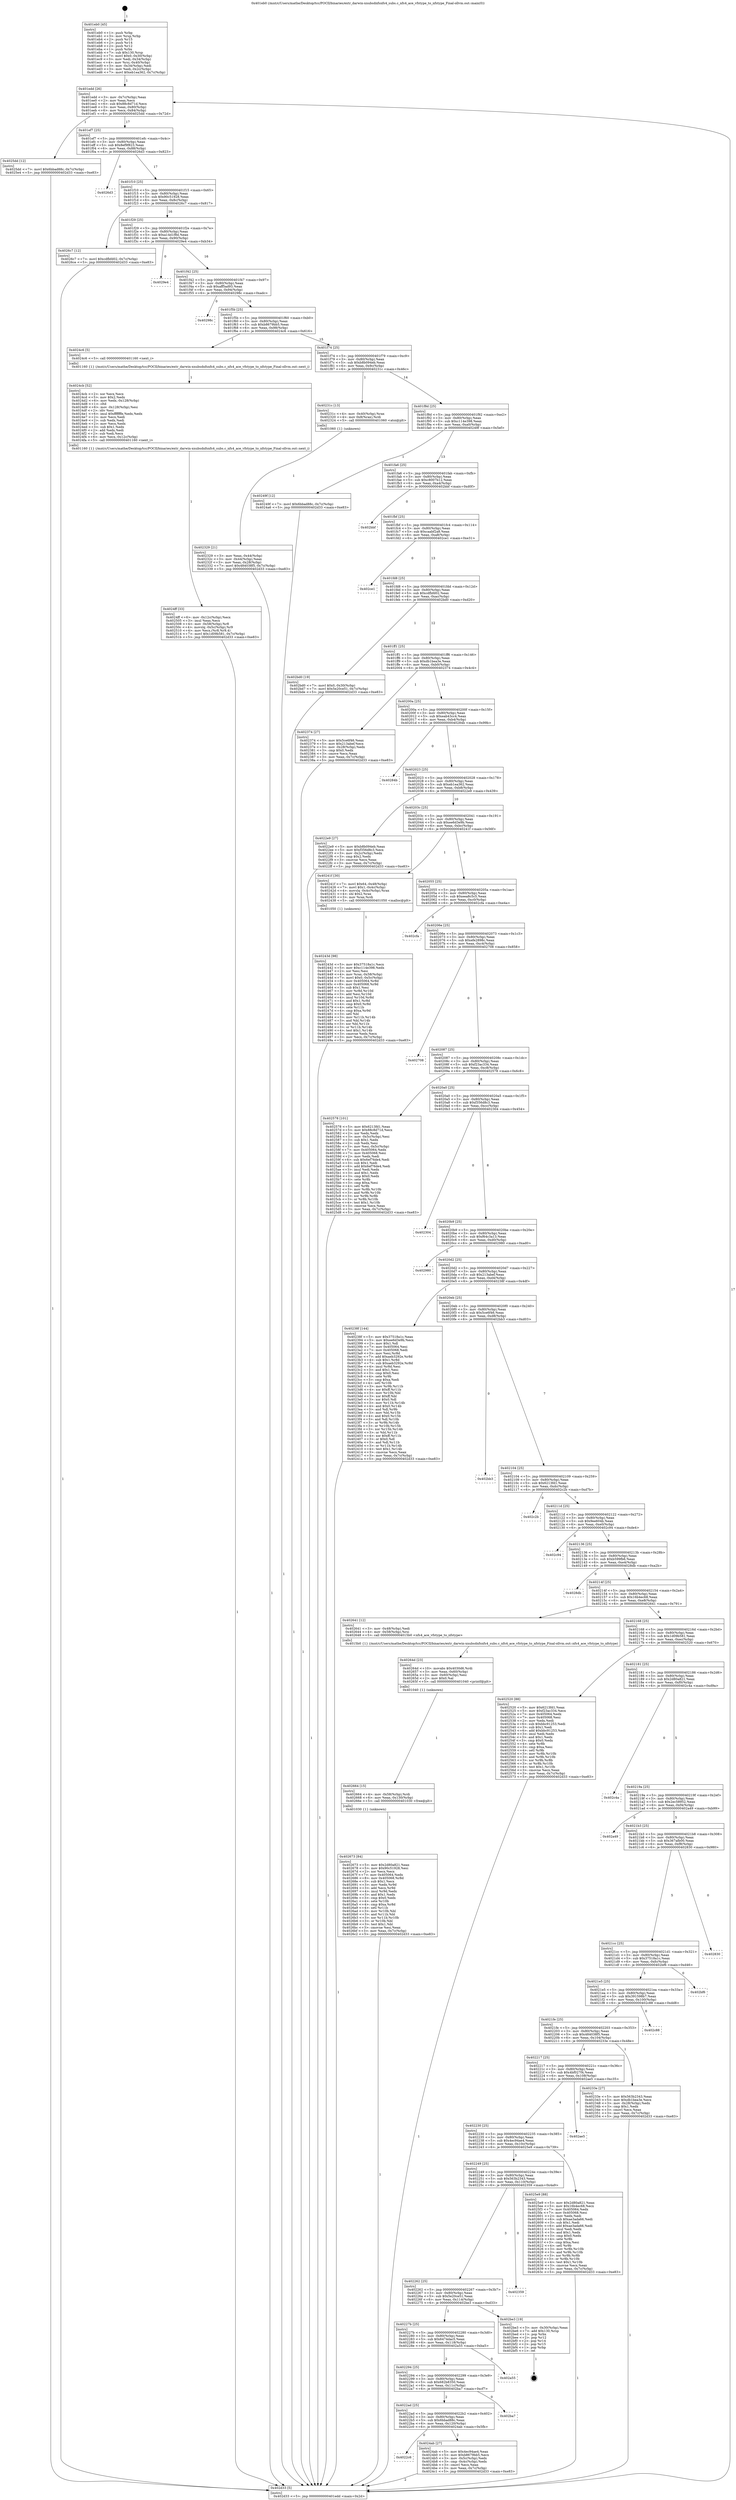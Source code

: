 digraph "0x401eb0" {
  label = "0x401eb0 (/mnt/c/Users/mathe/Desktop/tcc/POCII/binaries/extr_darwin-xnubsdnfsnfs4_subs.c_nfs4_ace_vfstype_to_nfstype_Final-ollvm.out::main(0))"
  labelloc = "t"
  node[shape=record]

  Entry [label="",width=0.3,height=0.3,shape=circle,fillcolor=black,style=filled]
  "0x401edd" [label="{
     0x401edd [26]\l
     | [instrs]\l
     &nbsp;&nbsp;0x401edd \<+3\>: mov -0x7c(%rbp),%eax\l
     &nbsp;&nbsp;0x401ee0 \<+2\>: mov %eax,%ecx\l
     &nbsp;&nbsp;0x401ee2 \<+6\>: sub $0x88c8d71d,%ecx\l
     &nbsp;&nbsp;0x401ee8 \<+3\>: mov %eax,-0x80(%rbp)\l
     &nbsp;&nbsp;0x401eeb \<+6\>: mov %ecx,-0x84(%rbp)\l
     &nbsp;&nbsp;0x401ef1 \<+6\>: je 00000000004025dd \<main+0x72d\>\l
  }"]
  "0x4025dd" [label="{
     0x4025dd [12]\l
     | [instrs]\l
     &nbsp;&nbsp;0x4025dd \<+7\>: movl $0x6bbad88c,-0x7c(%rbp)\l
     &nbsp;&nbsp;0x4025e4 \<+5\>: jmp 0000000000402d33 \<main+0xe83\>\l
  }"]
  "0x401ef7" [label="{
     0x401ef7 [25]\l
     | [instrs]\l
     &nbsp;&nbsp;0x401ef7 \<+5\>: jmp 0000000000401efc \<main+0x4c\>\l
     &nbsp;&nbsp;0x401efc \<+3\>: mov -0x80(%rbp),%eax\l
     &nbsp;&nbsp;0x401eff \<+5\>: sub $0x8ef9f823,%eax\l
     &nbsp;&nbsp;0x401f04 \<+6\>: mov %eax,-0x88(%rbp)\l
     &nbsp;&nbsp;0x401f0a \<+6\>: je 00000000004026d3 \<main+0x823\>\l
  }"]
  Exit [label="",width=0.3,height=0.3,shape=circle,fillcolor=black,style=filled,peripheries=2]
  "0x4026d3" [label="{
     0x4026d3\l
  }", style=dashed]
  "0x401f10" [label="{
     0x401f10 [25]\l
     | [instrs]\l
     &nbsp;&nbsp;0x401f10 \<+5\>: jmp 0000000000401f15 \<main+0x65\>\l
     &nbsp;&nbsp;0x401f15 \<+3\>: mov -0x80(%rbp),%eax\l
     &nbsp;&nbsp;0x401f18 \<+5\>: sub $0x90c51928,%eax\l
     &nbsp;&nbsp;0x401f1d \<+6\>: mov %eax,-0x8c(%rbp)\l
     &nbsp;&nbsp;0x401f23 \<+6\>: je 00000000004026c7 \<main+0x817\>\l
  }"]
  "0x402673" [label="{
     0x402673 [84]\l
     | [instrs]\l
     &nbsp;&nbsp;0x402673 \<+5\>: mov $0x2d80a821,%eax\l
     &nbsp;&nbsp;0x402678 \<+5\>: mov $0x90c51928,%esi\l
     &nbsp;&nbsp;0x40267d \<+2\>: xor %ecx,%ecx\l
     &nbsp;&nbsp;0x40267f \<+7\>: mov 0x405064,%edx\l
     &nbsp;&nbsp;0x402686 \<+8\>: mov 0x405068,%r8d\l
     &nbsp;&nbsp;0x40268e \<+3\>: sub $0x1,%ecx\l
     &nbsp;&nbsp;0x402691 \<+3\>: mov %edx,%r9d\l
     &nbsp;&nbsp;0x402694 \<+3\>: add %ecx,%r9d\l
     &nbsp;&nbsp;0x402697 \<+4\>: imul %r9d,%edx\l
     &nbsp;&nbsp;0x40269b \<+3\>: and $0x1,%edx\l
     &nbsp;&nbsp;0x40269e \<+3\>: cmp $0x0,%edx\l
     &nbsp;&nbsp;0x4026a1 \<+4\>: sete %r10b\l
     &nbsp;&nbsp;0x4026a5 \<+4\>: cmp $0xa,%r8d\l
     &nbsp;&nbsp;0x4026a9 \<+4\>: setl %r11b\l
     &nbsp;&nbsp;0x4026ad \<+3\>: mov %r10b,%bl\l
     &nbsp;&nbsp;0x4026b0 \<+3\>: and %r11b,%bl\l
     &nbsp;&nbsp;0x4026b3 \<+3\>: xor %r11b,%r10b\l
     &nbsp;&nbsp;0x4026b6 \<+3\>: or %r10b,%bl\l
     &nbsp;&nbsp;0x4026b9 \<+3\>: test $0x1,%bl\l
     &nbsp;&nbsp;0x4026bc \<+3\>: cmovne %esi,%eax\l
     &nbsp;&nbsp;0x4026bf \<+3\>: mov %eax,-0x7c(%rbp)\l
     &nbsp;&nbsp;0x4026c2 \<+5\>: jmp 0000000000402d33 \<main+0xe83\>\l
  }"]
  "0x4026c7" [label="{
     0x4026c7 [12]\l
     | [instrs]\l
     &nbsp;&nbsp;0x4026c7 \<+7\>: movl $0xcdfbfd02,-0x7c(%rbp)\l
     &nbsp;&nbsp;0x4026ce \<+5\>: jmp 0000000000402d33 \<main+0xe83\>\l
  }"]
  "0x401f29" [label="{
     0x401f29 [25]\l
     | [instrs]\l
     &nbsp;&nbsp;0x401f29 \<+5\>: jmp 0000000000401f2e \<main+0x7e\>\l
     &nbsp;&nbsp;0x401f2e \<+3\>: mov -0x80(%rbp),%eax\l
     &nbsp;&nbsp;0x401f31 \<+5\>: sub $0xa14d1f8d,%eax\l
     &nbsp;&nbsp;0x401f36 \<+6\>: mov %eax,-0x90(%rbp)\l
     &nbsp;&nbsp;0x401f3c \<+6\>: je 00000000004029e4 \<main+0xb34\>\l
  }"]
  "0x402664" [label="{
     0x402664 [15]\l
     | [instrs]\l
     &nbsp;&nbsp;0x402664 \<+4\>: mov -0x58(%rbp),%rdi\l
     &nbsp;&nbsp;0x402668 \<+6\>: mov %eax,-0x130(%rbp)\l
     &nbsp;&nbsp;0x40266e \<+5\>: call 0000000000401030 \<free@plt\>\l
     | [calls]\l
     &nbsp;&nbsp;0x401030 \{1\} (unknown)\l
  }"]
  "0x4029e4" [label="{
     0x4029e4\l
  }", style=dashed]
  "0x401f42" [label="{
     0x401f42 [25]\l
     | [instrs]\l
     &nbsp;&nbsp;0x401f42 \<+5\>: jmp 0000000000401f47 \<main+0x97\>\l
     &nbsp;&nbsp;0x401f47 \<+3\>: mov -0x80(%rbp),%eax\l
     &nbsp;&nbsp;0x401f4a \<+5\>: sub $0xaff5ad93,%eax\l
     &nbsp;&nbsp;0x401f4f \<+6\>: mov %eax,-0x94(%rbp)\l
     &nbsp;&nbsp;0x401f55 \<+6\>: je 000000000040298c \<main+0xadc\>\l
  }"]
  "0x40264d" [label="{
     0x40264d [23]\l
     | [instrs]\l
     &nbsp;&nbsp;0x40264d \<+10\>: movabs $0x4030d6,%rdi\l
     &nbsp;&nbsp;0x402657 \<+3\>: mov %eax,-0x60(%rbp)\l
     &nbsp;&nbsp;0x40265a \<+3\>: mov -0x60(%rbp),%esi\l
     &nbsp;&nbsp;0x40265d \<+2\>: mov $0x0,%al\l
     &nbsp;&nbsp;0x40265f \<+5\>: call 0000000000401040 \<printf@plt\>\l
     | [calls]\l
     &nbsp;&nbsp;0x401040 \{1\} (unknown)\l
  }"]
  "0x40298c" [label="{
     0x40298c\l
  }", style=dashed]
  "0x401f5b" [label="{
     0x401f5b [25]\l
     | [instrs]\l
     &nbsp;&nbsp;0x401f5b \<+5\>: jmp 0000000000401f60 \<main+0xb0\>\l
     &nbsp;&nbsp;0x401f60 \<+3\>: mov -0x80(%rbp),%eax\l
     &nbsp;&nbsp;0x401f63 \<+5\>: sub $0xb8679bb5,%eax\l
     &nbsp;&nbsp;0x401f68 \<+6\>: mov %eax,-0x98(%rbp)\l
     &nbsp;&nbsp;0x401f6e \<+6\>: je 00000000004024c6 \<main+0x616\>\l
  }"]
  "0x4024ff" [label="{
     0x4024ff [33]\l
     | [instrs]\l
     &nbsp;&nbsp;0x4024ff \<+6\>: mov -0x12c(%rbp),%ecx\l
     &nbsp;&nbsp;0x402505 \<+3\>: imul %eax,%ecx\l
     &nbsp;&nbsp;0x402508 \<+4\>: mov -0x58(%rbp),%r8\l
     &nbsp;&nbsp;0x40250c \<+4\>: movslq -0x5c(%rbp),%r9\l
     &nbsp;&nbsp;0x402510 \<+4\>: mov %ecx,(%r8,%r9,4)\l
     &nbsp;&nbsp;0x402514 \<+7\>: movl $0x1d09b581,-0x7c(%rbp)\l
     &nbsp;&nbsp;0x40251b \<+5\>: jmp 0000000000402d33 \<main+0xe83\>\l
  }"]
  "0x4024c6" [label="{
     0x4024c6 [5]\l
     | [instrs]\l
     &nbsp;&nbsp;0x4024c6 \<+5\>: call 0000000000401160 \<next_i\>\l
     | [calls]\l
     &nbsp;&nbsp;0x401160 \{1\} (/mnt/c/Users/mathe/Desktop/tcc/POCII/binaries/extr_darwin-xnubsdnfsnfs4_subs.c_nfs4_ace_vfstype_to_nfstype_Final-ollvm.out::next_i)\l
  }"]
  "0x401f74" [label="{
     0x401f74 [25]\l
     | [instrs]\l
     &nbsp;&nbsp;0x401f74 \<+5\>: jmp 0000000000401f79 \<main+0xc9\>\l
     &nbsp;&nbsp;0x401f79 \<+3\>: mov -0x80(%rbp),%eax\l
     &nbsp;&nbsp;0x401f7c \<+5\>: sub $0xb8b094eb,%eax\l
     &nbsp;&nbsp;0x401f81 \<+6\>: mov %eax,-0x9c(%rbp)\l
     &nbsp;&nbsp;0x401f87 \<+6\>: je 000000000040231c \<main+0x46c\>\l
  }"]
  "0x4024cb" [label="{
     0x4024cb [52]\l
     | [instrs]\l
     &nbsp;&nbsp;0x4024cb \<+2\>: xor %ecx,%ecx\l
     &nbsp;&nbsp;0x4024cd \<+5\>: mov $0x2,%edx\l
     &nbsp;&nbsp;0x4024d2 \<+6\>: mov %edx,-0x128(%rbp)\l
     &nbsp;&nbsp;0x4024d8 \<+1\>: cltd\l
     &nbsp;&nbsp;0x4024d9 \<+6\>: mov -0x128(%rbp),%esi\l
     &nbsp;&nbsp;0x4024df \<+2\>: idiv %esi\l
     &nbsp;&nbsp;0x4024e1 \<+6\>: imul $0xfffffffe,%edx,%edx\l
     &nbsp;&nbsp;0x4024e7 \<+2\>: mov %ecx,%edi\l
     &nbsp;&nbsp;0x4024e9 \<+2\>: sub %edx,%edi\l
     &nbsp;&nbsp;0x4024eb \<+2\>: mov %ecx,%edx\l
     &nbsp;&nbsp;0x4024ed \<+3\>: sub $0x1,%edx\l
     &nbsp;&nbsp;0x4024f0 \<+2\>: add %edx,%edi\l
     &nbsp;&nbsp;0x4024f2 \<+2\>: sub %edi,%ecx\l
     &nbsp;&nbsp;0x4024f4 \<+6\>: mov %ecx,-0x12c(%rbp)\l
     &nbsp;&nbsp;0x4024fa \<+5\>: call 0000000000401160 \<next_i\>\l
     | [calls]\l
     &nbsp;&nbsp;0x401160 \{1\} (/mnt/c/Users/mathe/Desktop/tcc/POCII/binaries/extr_darwin-xnubsdnfsnfs4_subs.c_nfs4_ace_vfstype_to_nfstype_Final-ollvm.out::next_i)\l
  }"]
  "0x40231c" [label="{
     0x40231c [13]\l
     | [instrs]\l
     &nbsp;&nbsp;0x40231c \<+4\>: mov -0x40(%rbp),%rax\l
     &nbsp;&nbsp;0x402320 \<+4\>: mov 0x8(%rax),%rdi\l
     &nbsp;&nbsp;0x402324 \<+5\>: call 0000000000401060 \<atoi@plt\>\l
     | [calls]\l
     &nbsp;&nbsp;0x401060 \{1\} (unknown)\l
  }"]
  "0x401f8d" [label="{
     0x401f8d [25]\l
     | [instrs]\l
     &nbsp;&nbsp;0x401f8d \<+5\>: jmp 0000000000401f92 \<main+0xe2\>\l
     &nbsp;&nbsp;0x401f92 \<+3\>: mov -0x80(%rbp),%eax\l
     &nbsp;&nbsp;0x401f95 \<+5\>: sub $0xc114e398,%eax\l
     &nbsp;&nbsp;0x401f9a \<+6\>: mov %eax,-0xa0(%rbp)\l
     &nbsp;&nbsp;0x401fa0 \<+6\>: je 000000000040249f \<main+0x5ef\>\l
  }"]
  "0x4022c6" [label="{
     0x4022c6\l
  }", style=dashed]
  "0x40249f" [label="{
     0x40249f [12]\l
     | [instrs]\l
     &nbsp;&nbsp;0x40249f \<+7\>: movl $0x6bbad88c,-0x7c(%rbp)\l
     &nbsp;&nbsp;0x4024a6 \<+5\>: jmp 0000000000402d33 \<main+0xe83\>\l
  }"]
  "0x401fa6" [label="{
     0x401fa6 [25]\l
     | [instrs]\l
     &nbsp;&nbsp;0x401fa6 \<+5\>: jmp 0000000000401fab \<main+0xfb\>\l
     &nbsp;&nbsp;0x401fab \<+3\>: mov -0x80(%rbp),%eax\l
     &nbsp;&nbsp;0x401fae \<+5\>: sub $0xc8007b12,%eax\l
     &nbsp;&nbsp;0x401fb3 \<+6\>: mov %eax,-0xa4(%rbp)\l
     &nbsp;&nbsp;0x401fb9 \<+6\>: je 0000000000402bbf \<main+0xd0f\>\l
  }"]
  "0x4024ab" [label="{
     0x4024ab [27]\l
     | [instrs]\l
     &nbsp;&nbsp;0x4024ab \<+5\>: mov $0x4ec94ae4,%eax\l
     &nbsp;&nbsp;0x4024b0 \<+5\>: mov $0xb8679bb5,%ecx\l
     &nbsp;&nbsp;0x4024b5 \<+3\>: mov -0x5c(%rbp),%edx\l
     &nbsp;&nbsp;0x4024b8 \<+3\>: cmp -0x4c(%rbp),%edx\l
     &nbsp;&nbsp;0x4024bb \<+3\>: cmovl %ecx,%eax\l
     &nbsp;&nbsp;0x4024be \<+3\>: mov %eax,-0x7c(%rbp)\l
     &nbsp;&nbsp;0x4024c1 \<+5\>: jmp 0000000000402d33 \<main+0xe83\>\l
  }"]
  "0x402bbf" [label="{
     0x402bbf\l
  }", style=dashed]
  "0x401fbf" [label="{
     0x401fbf [25]\l
     | [instrs]\l
     &nbsp;&nbsp;0x401fbf \<+5\>: jmp 0000000000401fc4 \<main+0x114\>\l
     &nbsp;&nbsp;0x401fc4 \<+3\>: mov -0x80(%rbp),%eax\l
     &nbsp;&nbsp;0x401fc7 \<+5\>: sub $0xcaabf2a8,%eax\l
     &nbsp;&nbsp;0x401fcc \<+6\>: mov %eax,-0xa8(%rbp)\l
     &nbsp;&nbsp;0x401fd2 \<+6\>: je 0000000000402ce1 \<main+0xe31\>\l
  }"]
  "0x4022ad" [label="{
     0x4022ad [25]\l
     | [instrs]\l
     &nbsp;&nbsp;0x4022ad \<+5\>: jmp 00000000004022b2 \<main+0x402\>\l
     &nbsp;&nbsp;0x4022b2 \<+3\>: mov -0x80(%rbp),%eax\l
     &nbsp;&nbsp;0x4022b5 \<+5\>: sub $0x6bbad88c,%eax\l
     &nbsp;&nbsp;0x4022ba \<+6\>: mov %eax,-0x120(%rbp)\l
     &nbsp;&nbsp;0x4022c0 \<+6\>: je 00000000004024ab \<main+0x5fb\>\l
  }"]
  "0x402ce1" [label="{
     0x402ce1\l
  }", style=dashed]
  "0x401fd8" [label="{
     0x401fd8 [25]\l
     | [instrs]\l
     &nbsp;&nbsp;0x401fd8 \<+5\>: jmp 0000000000401fdd \<main+0x12d\>\l
     &nbsp;&nbsp;0x401fdd \<+3\>: mov -0x80(%rbp),%eax\l
     &nbsp;&nbsp;0x401fe0 \<+5\>: sub $0xcdfbfd02,%eax\l
     &nbsp;&nbsp;0x401fe5 \<+6\>: mov %eax,-0xac(%rbp)\l
     &nbsp;&nbsp;0x401feb \<+6\>: je 0000000000402bd0 \<main+0xd20\>\l
  }"]
  "0x402ba7" [label="{
     0x402ba7\l
  }", style=dashed]
  "0x402bd0" [label="{
     0x402bd0 [19]\l
     | [instrs]\l
     &nbsp;&nbsp;0x402bd0 \<+7\>: movl $0x0,-0x30(%rbp)\l
     &nbsp;&nbsp;0x402bd7 \<+7\>: movl $0x5e20ce51,-0x7c(%rbp)\l
     &nbsp;&nbsp;0x402bde \<+5\>: jmp 0000000000402d33 \<main+0xe83\>\l
  }"]
  "0x401ff1" [label="{
     0x401ff1 [25]\l
     | [instrs]\l
     &nbsp;&nbsp;0x401ff1 \<+5\>: jmp 0000000000401ff6 \<main+0x146\>\l
     &nbsp;&nbsp;0x401ff6 \<+3\>: mov -0x80(%rbp),%eax\l
     &nbsp;&nbsp;0x401ff9 \<+5\>: sub $0xdb1bea3e,%eax\l
     &nbsp;&nbsp;0x401ffe \<+6\>: mov %eax,-0xb0(%rbp)\l
     &nbsp;&nbsp;0x402004 \<+6\>: je 0000000000402374 \<main+0x4c4\>\l
  }"]
  "0x402294" [label="{
     0x402294 [25]\l
     | [instrs]\l
     &nbsp;&nbsp;0x402294 \<+5\>: jmp 0000000000402299 \<main+0x3e9\>\l
     &nbsp;&nbsp;0x402299 \<+3\>: mov -0x80(%rbp),%eax\l
     &nbsp;&nbsp;0x40229c \<+5\>: sub $0x682b8350,%eax\l
     &nbsp;&nbsp;0x4022a1 \<+6\>: mov %eax,-0x11c(%rbp)\l
     &nbsp;&nbsp;0x4022a7 \<+6\>: je 0000000000402ba7 \<main+0xcf7\>\l
  }"]
  "0x402374" [label="{
     0x402374 [27]\l
     | [instrs]\l
     &nbsp;&nbsp;0x402374 \<+5\>: mov $0x5ce6f46,%eax\l
     &nbsp;&nbsp;0x402379 \<+5\>: mov $0x213abef,%ecx\l
     &nbsp;&nbsp;0x40237e \<+3\>: mov -0x28(%rbp),%edx\l
     &nbsp;&nbsp;0x402381 \<+3\>: cmp $0x0,%edx\l
     &nbsp;&nbsp;0x402384 \<+3\>: cmove %ecx,%eax\l
     &nbsp;&nbsp;0x402387 \<+3\>: mov %eax,-0x7c(%rbp)\l
     &nbsp;&nbsp;0x40238a \<+5\>: jmp 0000000000402d33 \<main+0xe83\>\l
  }"]
  "0x40200a" [label="{
     0x40200a [25]\l
     | [instrs]\l
     &nbsp;&nbsp;0x40200a \<+5\>: jmp 000000000040200f \<main+0x15f\>\l
     &nbsp;&nbsp;0x40200f \<+3\>: mov -0x80(%rbp),%eax\l
     &nbsp;&nbsp;0x402012 \<+5\>: sub $0xeab43cc4,%eax\l
     &nbsp;&nbsp;0x402017 \<+6\>: mov %eax,-0xb4(%rbp)\l
     &nbsp;&nbsp;0x40201d \<+6\>: je 000000000040284b \<main+0x99b\>\l
  }"]
  "0x402a55" [label="{
     0x402a55\l
  }", style=dashed]
  "0x40284b" [label="{
     0x40284b\l
  }", style=dashed]
  "0x402023" [label="{
     0x402023 [25]\l
     | [instrs]\l
     &nbsp;&nbsp;0x402023 \<+5\>: jmp 0000000000402028 \<main+0x178\>\l
     &nbsp;&nbsp;0x402028 \<+3\>: mov -0x80(%rbp),%eax\l
     &nbsp;&nbsp;0x40202b \<+5\>: sub $0xeb1ea362,%eax\l
     &nbsp;&nbsp;0x402030 \<+6\>: mov %eax,-0xb8(%rbp)\l
     &nbsp;&nbsp;0x402036 \<+6\>: je 00000000004022e9 \<main+0x439\>\l
  }"]
  "0x40227b" [label="{
     0x40227b [25]\l
     | [instrs]\l
     &nbsp;&nbsp;0x40227b \<+5\>: jmp 0000000000402280 \<main+0x3d0\>\l
     &nbsp;&nbsp;0x402280 \<+3\>: mov -0x80(%rbp),%eax\l
     &nbsp;&nbsp;0x402283 \<+5\>: sub $0x6474dac5,%eax\l
     &nbsp;&nbsp;0x402288 \<+6\>: mov %eax,-0x118(%rbp)\l
     &nbsp;&nbsp;0x40228e \<+6\>: je 0000000000402a55 \<main+0xba5\>\l
  }"]
  "0x4022e9" [label="{
     0x4022e9 [27]\l
     | [instrs]\l
     &nbsp;&nbsp;0x4022e9 \<+5\>: mov $0xb8b094eb,%eax\l
     &nbsp;&nbsp;0x4022ee \<+5\>: mov $0xf356d8c3,%ecx\l
     &nbsp;&nbsp;0x4022f3 \<+3\>: mov -0x2c(%rbp),%edx\l
     &nbsp;&nbsp;0x4022f6 \<+3\>: cmp $0x2,%edx\l
     &nbsp;&nbsp;0x4022f9 \<+3\>: cmovne %ecx,%eax\l
     &nbsp;&nbsp;0x4022fc \<+3\>: mov %eax,-0x7c(%rbp)\l
     &nbsp;&nbsp;0x4022ff \<+5\>: jmp 0000000000402d33 \<main+0xe83\>\l
  }"]
  "0x40203c" [label="{
     0x40203c [25]\l
     | [instrs]\l
     &nbsp;&nbsp;0x40203c \<+5\>: jmp 0000000000402041 \<main+0x191\>\l
     &nbsp;&nbsp;0x402041 \<+3\>: mov -0x80(%rbp),%eax\l
     &nbsp;&nbsp;0x402044 \<+5\>: sub $0xee6d3e9b,%eax\l
     &nbsp;&nbsp;0x402049 \<+6\>: mov %eax,-0xbc(%rbp)\l
     &nbsp;&nbsp;0x40204f \<+6\>: je 000000000040241f \<main+0x56f\>\l
  }"]
  "0x402d33" [label="{
     0x402d33 [5]\l
     | [instrs]\l
     &nbsp;&nbsp;0x402d33 \<+5\>: jmp 0000000000401edd \<main+0x2d\>\l
  }"]
  "0x401eb0" [label="{
     0x401eb0 [45]\l
     | [instrs]\l
     &nbsp;&nbsp;0x401eb0 \<+1\>: push %rbp\l
     &nbsp;&nbsp;0x401eb1 \<+3\>: mov %rsp,%rbp\l
     &nbsp;&nbsp;0x401eb4 \<+2\>: push %r15\l
     &nbsp;&nbsp;0x401eb6 \<+2\>: push %r14\l
     &nbsp;&nbsp;0x401eb8 \<+2\>: push %r12\l
     &nbsp;&nbsp;0x401eba \<+1\>: push %rbx\l
     &nbsp;&nbsp;0x401ebb \<+7\>: sub $0x130,%rsp\l
     &nbsp;&nbsp;0x401ec2 \<+7\>: movl $0x0,-0x30(%rbp)\l
     &nbsp;&nbsp;0x401ec9 \<+3\>: mov %edi,-0x34(%rbp)\l
     &nbsp;&nbsp;0x401ecc \<+4\>: mov %rsi,-0x40(%rbp)\l
     &nbsp;&nbsp;0x401ed0 \<+3\>: mov -0x34(%rbp),%edi\l
     &nbsp;&nbsp;0x401ed3 \<+3\>: mov %edi,-0x2c(%rbp)\l
     &nbsp;&nbsp;0x401ed6 \<+7\>: movl $0xeb1ea362,-0x7c(%rbp)\l
  }"]
  "0x402329" [label="{
     0x402329 [21]\l
     | [instrs]\l
     &nbsp;&nbsp;0x402329 \<+3\>: mov %eax,-0x44(%rbp)\l
     &nbsp;&nbsp;0x40232c \<+3\>: mov -0x44(%rbp),%eax\l
     &nbsp;&nbsp;0x40232f \<+3\>: mov %eax,-0x28(%rbp)\l
     &nbsp;&nbsp;0x402332 \<+7\>: movl $0x484038f5,-0x7c(%rbp)\l
     &nbsp;&nbsp;0x402339 \<+5\>: jmp 0000000000402d33 \<main+0xe83\>\l
  }"]
  "0x402be3" [label="{
     0x402be3 [19]\l
     | [instrs]\l
     &nbsp;&nbsp;0x402be3 \<+3\>: mov -0x30(%rbp),%eax\l
     &nbsp;&nbsp;0x402be6 \<+7\>: add $0x130,%rsp\l
     &nbsp;&nbsp;0x402bed \<+1\>: pop %rbx\l
     &nbsp;&nbsp;0x402bee \<+2\>: pop %r12\l
     &nbsp;&nbsp;0x402bf0 \<+2\>: pop %r14\l
     &nbsp;&nbsp;0x402bf2 \<+2\>: pop %r15\l
     &nbsp;&nbsp;0x402bf4 \<+1\>: pop %rbp\l
     &nbsp;&nbsp;0x402bf5 \<+1\>: ret\l
  }"]
  "0x40241f" [label="{
     0x40241f [30]\l
     | [instrs]\l
     &nbsp;&nbsp;0x40241f \<+7\>: movl $0x64,-0x48(%rbp)\l
     &nbsp;&nbsp;0x402426 \<+7\>: movl $0x1,-0x4c(%rbp)\l
     &nbsp;&nbsp;0x40242d \<+4\>: movslq -0x4c(%rbp),%rax\l
     &nbsp;&nbsp;0x402431 \<+4\>: shl $0x2,%rax\l
     &nbsp;&nbsp;0x402435 \<+3\>: mov %rax,%rdi\l
     &nbsp;&nbsp;0x402438 \<+5\>: call 0000000000401050 \<malloc@plt\>\l
     | [calls]\l
     &nbsp;&nbsp;0x401050 \{1\} (unknown)\l
  }"]
  "0x402055" [label="{
     0x402055 [25]\l
     | [instrs]\l
     &nbsp;&nbsp;0x402055 \<+5\>: jmp 000000000040205a \<main+0x1aa\>\l
     &nbsp;&nbsp;0x40205a \<+3\>: mov -0x80(%rbp),%eax\l
     &nbsp;&nbsp;0x40205d \<+5\>: sub $0xeea8c5c5,%eax\l
     &nbsp;&nbsp;0x402062 \<+6\>: mov %eax,-0xc0(%rbp)\l
     &nbsp;&nbsp;0x402068 \<+6\>: je 0000000000402cfa \<main+0xe4a\>\l
  }"]
  "0x402262" [label="{
     0x402262 [25]\l
     | [instrs]\l
     &nbsp;&nbsp;0x402262 \<+5\>: jmp 0000000000402267 \<main+0x3b7\>\l
     &nbsp;&nbsp;0x402267 \<+3\>: mov -0x80(%rbp),%eax\l
     &nbsp;&nbsp;0x40226a \<+5\>: sub $0x5e20ce51,%eax\l
     &nbsp;&nbsp;0x40226f \<+6\>: mov %eax,-0x114(%rbp)\l
     &nbsp;&nbsp;0x402275 \<+6\>: je 0000000000402be3 \<main+0xd33\>\l
  }"]
  "0x402cfa" [label="{
     0x402cfa\l
  }", style=dashed]
  "0x40206e" [label="{
     0x40206e [25]\l
     | [instrs]\l
     &nbsp;&nbsp;0x40206e \<+5\>: jmp 0000000000402073 \<main+0x1c3\>\l
     &nbsp;&nbsp;0x402073 \<+3\>: mov -0x80(%rbp),%eax\l
     &nbsp;&nbsp;0x402076 \<+5\>: sub $0xefe2898c,%eax\l
     &nbsp;&nbsp;0x40207b \<+6\>: mov %eax,-0xc4(%rbp)\l
     &nbsp;&nbsp;0x402081 \<+6\>: je 0000000000402708 \<main+0x858\>\l
  }"]
  "0x402359" [label="{
     0x402359\l
  }", style=dashed]
  "0x402708" [label="{
     0x402708\l
  }", style=dashed]
  "0x402087" [label="{
     0x402087 [25]\l
     | [instrs]\l
     &nbsp;&nbsp;0x402087 \<+5\>: jmp 000000000040208c \<main+0x1dc\>\l
     &nbsp;&nbsp;0x40208c \<+3\>: mov -0x80(%rbp),%eax\l
     &nbsp;&nbsp;0x40208f \<+5\>: sub $0xf23ac334,%eax\l
     &nbsp;&nbsp;0x402094 \<+6\>: mov %eax,-0xc8(%rbp)\l
     &nbsp;&nbsp;0x40209a \<+6\>: je 0000000000402578 \<main+0x6c8\>\l
  }"]
  "0x402249" [label="{
     0x402249 [25]\l
     | [instrs]\l
     &nbsp;&nbsp;0x402249 \<+5\>: jmp 000000000040224e \<main+0x39e\>\l
     &nbsp;&nbsp;0x40224e \<+3\>: mov -0x80(%rbp),%eax\l
     &nbsp;&nbsp;0x402251 \<+5\>: sub $0x563b2343,%eax\l
     &nbsp;&nbsp;0x402256 \<+6\>: mov %eax,-0x110(%rbp)\l
     &nbsp;&nbsp;0x40225c \<+6\>: je 0000000000402359 \<main+0x4a9\>\l
  }"]
  "0x402578" [label="{
     0x402578 [101]\l
     | [instrs]\l
     &nbsp;&nbsp;0x402578 \<+5\>: mov $0x6213fd1,%eax\l
     &nbsp;&nbsp;0x40257d \<+5\>: mov $0x88c8d71d,%ecx\l
     &nbsp;&nbsp;0x402582 \<+2\>: xor %edx,%edx\l
     &nbsp;&nbsp;0x402584 \<+3\>: mov -0x5c(%rbp),%esi\l
     &nbsp;&nbsp;0x402587 \<+3\>: sub $0x1,%edx\l
     &nbsp;&nbsp;0x40258a \<+2\>: sub %edx,%esi\l
     &nbsp;&nbsp;0x40258c \<+3\>: mov %esi,-0x5c(%rbp)\l
     &nbsp;&nbsp;0x40258f \<+7\>: mov 0x405064,%edx\l
     &nbsp;&nbsp;0x402596 \<+7\>: mov 0x405068,%esi\l
     &nbsp;&nbsp;0x40259d \<+2\>: mov %edx,%edi\l
     &nbsp;&nbsp;0x40259f \<+6\>: sub $0x6ef76de4,%edi\l
     &nbsp;&nbsp;0x4025a5 \<+3\>: sub $0x1,%edi\l
     &nbsp;&nbsp;0x4025a8 \<+6\>: add $0x6ef76de4,%edi\l
     &nbsp;&nbsp;0x4025ae \<+3\>: imul %edi,%edx\l
     &nbsp;&nbsp;0x4025b1 \<+3\>: and $0x1,%edx\l
     &nbsp;&nbsp;0x4025b4 \<+3\>: cmp $0x0,%edx\l
     &nbsp;&nbsp;0x4025b7 \<+4\>: sete %r8b\l
     &nbsp;&nbsp;0x4025bb \<+3\>: cmp $0xa,%esi\l
     &nbsp;&nbsp;0x4025be \<+4\>: setl %r9b\l
     &nbsp;&nbsp;0x4025c2 \<+3\>: mov %r8b,%r10b\l
     &nbsp;&nbsp;0x4025c5 \<+3\>: and %r9b,%r10b\l
     &nbsp;&nbsp;0x4025c8 \<+3\>: xor %r9b,%r8b\l
     &nbsp;&nbsp;0x4025cb \<+3\>: or %r8b,%r10b\l
     &nbsp;&nbsp;0x4025ce \<+4\>: test $0x1,%r10b\l
     &nbsp;&nbsp;0x4025d2 \<+3\>: cmovne %ecx,%eax\l
     &nbsp;&nbsp;0x4025d5 \<+3\>: mov %eax,-0x7c(%rbp)\l
     &nbsp;&nbsp;0x4025d8 \<+5\>: jmp 0000000000402d33 \<main+0xe83\>\l
  }"]
  "0x4020a0" [label="{
     0x4020a0 [25]\l
     | [instrs]\l
     &nbsp;&nbsp;0x4020a0 \<+5\>: jmp 00000000004020a5 \<main+0x1f5\>\l
     &nbsp;&nbsp;0x4020a5 \<+3\>: mov -0x80(%rbp),%eax\l
     &nbsp;&nbsp;0x4020a8 \<+5\>: sub $0xf356d8c3,%eax\l
     &nbsp;&nbsp;0x4020ad \<+6\>: mov %eax,-0xcc(%rbp)\l
     &nbsp;&nbsp;0x4020b3 \<+6\>: je 0000000000402304 \<main+0x454\>\l
  }"]
  "0x4025e9" [label="{
     0x4025e9 [88]\l
     | [instrs]\l
     &nbsp;&nbsp;0x4025e9 \<+5\>: mov $0x2d80a821,%eax\l
     &nbsp;&nbsp;0x4025ee \<+5\>: mov $0x16b4ec68,%ecx\l
     &nbsp;&nbsp;0x4025f3 \<+7\>: mov 0x405064,%edx\l
     &nbsp;&nbsp;0x4025fa \<+7\>: mov 0x405068,%esi\l
     &nbsp;&nbsp;0x402601 \<+2\>: mov %edx,%edi\l
     &nbsp;&nbsp;0x402603 \<+6\>: sub $0xae3ada66,%edi\l
     &nbsp;&nbsp;0x402609 \<+3\>: sub $0x1,%edi\l
     &nbsp;&nbsp;0x40260c \<+6\>: add $0xae3ada66,%edi\l
     &nbsp;&nbsp;0x402612 \<+3\>: imul %edi,%edx\l
     &nbsp;&nbsp;0x402615 \<+3\>: and $0x1,%edx\l
     &nbsp;&nbsp;0x402618 \<+3\>: cmp $0x0,%edx\l
     &nbsp;&nbsp;0x40261b \<+4\>: sete %r8b\l
     &nbsp;&nbsp;0x40261f \<+3\>: cmp $0xa,%esi\l
     &nbsp;&nbsp;0x402622 \<+4\>: setl %r9b\l
     &nbsp;&nbsp;0x402626 \<+3\>: mov %r8b,%r10b\l
     &nbsp;&nbsp;0x402629 \<+3\>: and %r9b,%r10b\l
     &nbsp;&nbsp;0x40262c \<+3\>: xor %r9b,%r8b\l
     &nbsp;&nbsp;0x40262f \<+3\>: or %r8b,%r10b\l
     &nbsp;&nbsp;0x402632 \<+4\>: test $0x1,%r10b\l
     &nbsp;&nbsp;0x402636 \<+3\>: cmovne %ecx,%eax\l
     &nbsp;&nbsp;0x402639 \<+3\>: mov %eax,-0x7c(%rbp)\l
     &nbsp;&nbsp;0x40263c \<+5\>: jmp 0000000000402d33 \<main+0xe83\>\l
  }"]
  "0x402304" [label="{
     0x402304\l
  }", style=dashed]
  "0x4020b9" [label="{
     0x4020b9 [25]\l
     | [instrs]\l
     &nbsp;&nbsp;0x4020b9 \<+5\>: jmp 00000000004020be \<main+0x20e\>\l
     &nbsp;&nbsp;0x4020be \<+3\>: mov -0x80(%rbp),%eax\l
     &nbsp;&nbsp;0x4020c1 \<+5\>: sub $0xf64c3a13,%eax\l
     &nbsp;&nbsp;0x4020c6 \<+6\>: mov %eax,-0xd0(%rbp)\l
     &nbsp;&nbsp;0x4020cc \<+6\>: je 0000000000402980 \<main+0xad0\>\l
  }"]
  "0x402230" [label="{
     0x402230 [25]\l
     | [instrs]\l
     &nbsp;&nbsp;0x402230 \<+5\>: jmp 0000000000402235 \<main+0x385\>\l
     &nbsp;&nbsp;0x402235 \<+3\>: mov -0x80(%rbp),%eax\l
     &nbsp;&nbsp;0x402238 \<+5\>: sub $0x4ec94ae4,%eax\l
     &nbsp;&nbsp;0x40223d \<+6\>: mov %eax,-0x10c(%rbp)\l
     &nbsp;&nbsp;0x402243 \<+6\>: je 00000000004025e9 \<main+0x739\>\l
  }"]
  "0x402980" [label="{
     0x402980\l
  }", style=dashed]
  "0x4020d2" [label="{
     0x4020d2 [25]\l
     | [instrs]\l
     &nbsp;&nbsp;0x4020d2 \<+5\>: jmp 00000000004020d7 \<main+0x227\>\l
     &nbsp;&nbsp;0x4020d7 \<+3\>: mov -0x80(%rbp),%eax\l
     &nbsp;&nbsp;0x4020da \<+5\>: sub $0x213abef,%eax\l
     &nbsp;&nbsp;0x4020df \<+6\>: mov %eax,-0xd4(%rbp)\l
     &nbsp;&nbsp;0x4020e5 \<+6\>: je 000000000040238f \<main+0x4df\>\l
  }"]
  "0x402ae5" [label="{
     0x402ae5\l
  }", style=dashed]
  "0x40238f" [label="{
     0x40238f [144]\l
     | [instrs]\l
     &nbsp;&nbsp;0x40238f \<+5\>: mov $0x37518a1c,%eax\l
     &nbsp;&nbsp;0x402394 \<+5\>: mov $0xee6d3e9b,%ecx\l
     &nbsp;&nbsp;0x402399 \<+2\>: mov $0x1,%dl\l
     &nbsp;&nbsp;0x40239b \<+7\>: mov 0x405064,%esi\l
     &nbsp;&nbsp;0x4023a2 \<+7\>: mov 0x405068,%edi\l
     &nbsp;&nbsp;0x4023a9 \<+3\>: mov %esi,%r8d\l
     &nbsp;&nbsp;0x4023ac \<+7\>: add $0xaeb3292e,%r8d\l
     &nbsp;&nbsp;0x4023b3 \<+4\>: sub $0x1,%r8d\l
     &nbsp;&nbsp;0x4023b7 \<+7\>: sub $0xaeb3292e,%r8d\l
     &nbsp;&nbsp;0x4023be \<+4\>: imul %r8d,%esi\l
     &nbsp;&nbsp;0x4023c2 \<+3\>: and $0x1,%esi\l
     &nbsp;&nbsp;0x4023c5 \<+3\>: cmp $0x0,%esi\l
     &nbsp;&nbsp;0x4023c8 \<+4\>: sete %r9b\l
     &nbsp;&nbsp;0x4023cc \<+3\>: cmp $0xa,%edi\l
     &nbsp;&nbsp;0x4023cf \<+4\>: setl %r10b\l
     &nbsp;&nbsp;0x4023d3 \<+3\>: mov %r9b,%r11b\l
     &nbsp;&nbsp;0x4023d6 \<+4\>: xor $0xff,%r11b\l
     &nbsp;&nbsp;0x4023da \<+3\>: mov %r10b,%bl\l
     &nbsp;&nbsp;0x4023dd \<+3\>: xor $0xff,%bl\l
     &nbsp;&nbsp;0x4023e0 \<+3\>: xor $0x0,%dl\l
     &nbsp;&nbsp;0x4023e3 \<+3\>: mov %r11b,%r14b\l
     &nbsp;&nbsp;0x4023e6 \<+4\>: and $0x0,%r14b\l
     &nbsp;&nbsp;0x4023ea \<+3\>: and %dl,%r9b\l
     &nbsp;&nbsp;0x4023ed \<+3\>: mov %bl,%r15b\l
     &nbsp;&nbsp;0x4023f0 \<+4\>: and $0x0,%r15b\l
     &nbsp;&nbsp;0x4023f4 \<+3\>: and %dl,%r10b\l
     &nbsp;&nbsp;0x4023f7 \<+3\>: or %r9b,%r14b\l
     &nbsp;&nbsp;0x4023fa \<+3\>: or %r10b,%r15b\l
     &nbsp;&nbsp;0x4023fd \<+3\>: xor %r15b,%r14b\l
     &nbsp;&nbsp;0x402400 \<+3\>: or %bl,%r11b\l
     &nbsp;&nbsp;0x402403 \<+4\>: xor $0xff,%r11b\l
     &nbsp;&nbsp;0x402407 \<+3\>: or $0x0,%dl\l
     &nbsp;&nbsp;0x40240a \<+3\>: and %dl,%r11b\l
     &nbsp;&nbsp;0x40240d \<+3\>: or %r11b,%r14b\l
     &nbsp;&nbsp;0x402410 \<+4\>: test $0x1,%r14b\l
     &nbsp;&nbsp;0x402414 \<+3\>: cmovne %ecx,%eax\l
     &nbsp;&nbsp;0x402417 \<+3\>: mov %eax,-0x7c(%rbp)\l
     &nbsp;&nbsp;0x40241a \<+5\>: jmp 0000000000402d33 \<main+0xe83\>\l
  }"]
  "0x4020eb" [label="{
     0x4020eb [25]\l
     | [instrs]\l
     &nbsp;&nbsp;0x4020eb \<+5\>: jmp 00000000004020f0 \<main+0x240\>\l
     &nbsp;&nbsp;0x4020f0 \<+3\>: mov -0x80(%rbp),%eax\l
     &nbsp;&nbsp;0x4020f3 \<+5\>: sub $0x5ce6f46,%eax\l
     &nbsp;&nbsp;0x4020f8 \<+6\>: mov %eax,-0xd8(%rbp)\l
     &nbsp;&nbsp;0x4020fe \<+6\>: je 0000000000402bb3 \<main+0xd03\>\l
  }"]
  "0x40243d" [label="{
     0x40243d [98]\l
     | [instrs]\l
     &nbsp;&nbsp;0x40243d \<+5\>: mov $0x37518a1c,%ecx\l
     &nbsp;&nbsp;0x402442 \<+5\>: mov $0xc114e398,%edx\l
     &nbsp;&nbsp;0x402447 \<+2\>: xor %esi,%esi\l
     &nbsp;&nbsp;0x402449 \<+4\>: mov %rax,-0x58(%rbp)\l
     &nbsp;&nbsp;0x40244d \<+7\>: movl $0x0,-0x5c(%rbp)\l
     &nbsp;&nbsp;0x402454 \<+8\>: mov 0x405064,%r8d\l
     &nbsp;&nbsp;0x40245c \<+8\>: mov 0x405068,%r9d\l
     &nbsp;&nbsp;0x402464 \<+3\>: sub $0x1,%esi\l
     &nbsp;&nbsp;0x402467 \<+3\>: mov %r8d,%r10d\l
     &nbsp;&nbsp;0x40246a \<+3\>: add %esi,%r10d\l
     &nbsp;&nbsp;0x40246d \<+4\>: imul %r10d,%r8d\l
     &nbsp;&nbsp;0x402471 \<+4\>: and $0x1,%r8d\l
     &nbsp;&nbsp;0x402475 \<+4\>: cmp $0x0,%r8d\l
     &nbsp;&nbsp;0x402479 \<+4\>: sete %r11b\l
     &nbsp;&nbsp;0x40247d \<+4\>: cmp $0xa,%r9d\l
     &nbsp;&nbsp;0x402481 \<+3\>: setl %bl\l
     &nbsp;&nbsp;0x402484 \<+3\>: mov %r11b,%r14b\l
     &nbsp;&nbsp;0x402487 \<+3\>: and %bl,%r14b\l
     &nbsp;&nbsp;0x40248a \<+3\>: xor %bl,%r11b\l
     &nbsp;&nbsp;0x40248d \<+3\>: or %r11b,%r14b\l
     &nbsp;&nbsp;0x402490 \<+4\>: test $0x1,%r14b\l
     &nbsp;&nbsp;0x402494 \<+3\>: cmovne %edx,%ecx\l
     &nbsp;&nbsp;0x402497 \<+3\>: mov %ecx,-0x7c(%rbp)\l
     &nbsp;&nbsp;0x40249a \<+5\>: jmp 0000000000402d33 \<main+0xe83\>\l
  }"]
  "0x402bb3" [label="{
     0x402bb3\l
  }", style=dashed]
  "0x402104" [label="{
     0x402104 [25]\l
     | [instrs]\l
     &nbsp;&nbsp;0x402104 \<+5\>: jmp 0000000000402109 \<main+0x259\>\l
     &nbsp;&nbsp;0x402109 \<+3\>: mov -0x80(%rbp),%eax\l
     &nbsp;&nbsp;0x40210c \<+5\>: sub $0x6213fd1,%eax\l
     &nbsp;&nbsp;0x402111 \<+6\>: mov %eax,-0xdc(%rbp)\l
     &nbsp;&nbsp;0x402117 \<+6\>: je 0000000000402c2b \<main+0xd7b\>\l
  }"]
  "0x402217" [label="{
     0x402217 [25]\l
     | [instrs]\l
     &nbsp;&nbsp;0x402217 \<+5\>: jmp 000000000040221c \<main+0x36c\>\l
     &nbsp;&nbsp;0x40221c \<+3\>: mov -0x80(%rbp),%eax\l
     &nbsp;&nbsp;0x40221f \<+5\>: sub $0x4bf027f4,%eax\l
     &nbsp;&nbsp;0x402224 \<+6\>: mov %eax,-0x108(%rbp)\l
     &nbsp;&nbsp;0x40222a \<+6\>: je 0000000000402ae5 \<main+0xc35\>\l
  }"]
  "0x402c2b" [label="{
     0x402c2b\l
  }", style=dashed]
  "0x40211d" [label="{
     0x40211d [25]\l
     | [instrs]\l
     &nbsp;&nbsp;0x40211d \<+5\>: jmp 0000000000402122 \<main+0x272\>\l
     &nbsp;&nbsp;0x402122 \<+3\>: mov -0x80(%rbp),%eax\l
     &nbsp;&nbsp;0x402125 \<+5\>: sub $0x9ee604b,%eax\l
     &nbsp;&nbsp;0x40212a \<+6\>: mov %eax,-0xe0(%rbp)\l
     &nbsp;&nbsp;0x402130 \<+6\>: je 0000000000402c94 \<main+0xde4\>\l
  }"]
  "0x40233e" [label="{
     0x40233e [27]\l
     | [instrs]\l
     &nbsp;&nbsp;0x40233e \<+5\>: mov $0x563b2343,%eax\l
     &nbsp;&nbsp;0x402343 \<+5\>: mov $0xdb1bea3e,%ecx\l
     &nbsp;&nbsp;0x402348 \<+3\>: mov -0x28(%rbp),%edx\l
     &nbsp;&nbsp;0x40234b \<+3\>: cmp $0x1,%edx\l
     &nbsp;&nbsp;0x40234e \<+3\>: cmovl %ecx,%eax\l
     &nbsp;&nbsp;0x402351 \<+3\>: mov %eax,-0x7c(%rbp)\l
     &nbsp;&nbsp;0x402354 \<+5\>: jmp 0000000000402d33 \<main+0xe83\>\l
  }"]
  "0x402c94" [label="{
     0x402c94\l
  }", style=dashed]
  "0x402136" [label="{
     0x402136 [25]\l
     | [instrs]\l
     &nbsp;&nbsp;0x402136 \<+5\>: jmp 000000000040213b \<main+0x28b\>\l
     &nbsp;&nbsp;0x40213b \<+3\>: mov -0x80(%rbp),%eax\l
     &nbsp;&nbsp;0x40213e \<+5\>: sub $0xb599fb6,%eax\l
     &nbsp;&nbsp;0x402143 \<+6\>: mov %eax,-0xe4(%rbp)\l
     &nbsp;&nbsp;0x402149 \<+6\>: je 00000000004028db \<main+0xa2b\>\l
  }"]
  "0x4021fe" [label="{
     0x4021fe [25]\l
     | [instrs]\l
     &nbsp;&nbsp;0x4021fe \<+5\>: jmp 0000000000402203 \<main+0x353\>\l
     &nbsp;&nbsp;0x402203 \<+3\>: mov -0x80(%rbp),%eax\l
     &nbsp;&nbsp;0x402206 \<+5\>: sub $0x484038f5,%eax\l
     &nbsp;&nbsp;0x40220b \<+6\>: mov %eax,-0x104(%rbp)\l
     &nbsp;&nbsp;0x402211 \<+6\>: je 000000000040233e \<main+0x48e\>\l
  }"]
  "0x4028db" [label="{
     0x4028db\l
  }", style=dashed]
  "0x40214f" [label="{
     0x40214f [25]\l
     | [instrs]\l
     &nbsp;&nbsp;0x40214f \<+5\>: jmp 0000000000402154 \<main+0x2a4\>\l
     &nbsp;&nbsp;0x402154 \<+3\>: mov -0x80(%rbp),%eax\l
     &nbsp;&nbsp;0x402157 \<+5\>: sub $0x16b4ec68,%eax\l
     &nbsp;&nbsp;0x40215c \<+6\>: mov %eax,-0xe8(%rbp)\l
     &nbsp;&nbsp;0x402162 \<+6\>: je 0000000000402641 \<main+0x791\>\l
  }"]
  "0x402c88" [label="{
     0x402c88\l
  }", style=dashed]
  "0x402641" [label="{
     0x402641 [12]\l
     | [instrs]\l
     &nbsp;&nbsp;0x402641 \<+3\>: mov -0x48(%rbp),%edi\l
     &nbsp;&nbsp;0x402644 \<+4\>: mov -0x58(%rbp),%rsi\l
     &nbsp;&nbsp;0x402648 \<+5\>: call 00000000004015b0 \<nfs4_ace_vfstype_to_nfstype\>\l
     | [calls]\l
     &nbsp;&nbsp;0x4015b0 \{1\} (/mnt/c/Users/mathe/Desktop/tcc/POCII/binaries/extr_darwin-xnubsdnfsnfs4_subs.c_nfs4_ace_vfstype_to_nfstype_Final-ollvm.out::nfs4_ace_vfstype_to_nfstype)\l
  }"]
  "0x402168" [label="{
     0x402168 [25]\l
     | [instrs]\l
     &nbsp;&nbsp;0x402168 \<+5\>: jmp 000000000040216d \<main+0x2bd\>\l
     &nbsp;&nbsp;0x40216d \<+3\>: mov -0x80(%rbp),%eax\l
     &nbsp;&nbsp;0x402170 \<+5\>: sub $0x1d09b581,%eax\l
     &nbsp;&nbsp;0x402175 \<+6\>: mov %eax,-0xec(%rbp)\l
     &nbsp;&nbsp;0x40217b \<+6\>: je 0000000000402520 \<main+0x670\>\l
  }"]
  "0x4021e5" [label="{
     0x4021e5 [25]\l
     | [instrs]\l
     &nbsp;&nbsp;0x4021e5 \<+5\>: jmp 00000000004021ea \<main+0x33a\>\l
     &nbsp;&nbsp;0x4021ea \<+3\>: mov -0x80(%rbp),%eax\l
     &nbsp;&nbsp;0x4021ed \<+5\>: sub $0x391598b7,%eax\l
     &nbsp;&nbsp;0x4021f2 \<+6\>: mov %eax,-0x100(%rbp)\l
     &nbsp;&nbsp;0x4021f8 \<+6\>: je 0000000000402c88 \<main+0xdd8\>\l
  }"]
  "0x402520" [label="{
     0x402520 [88]\l
     | [instrs]\l
     &nbsp;&nbsp;0x402520 \<+5\>: mov $0x6213fd1,%eax\l
     &nbsp;&nbsp;0x402525 \<+5\>: mov $0xf23ac334,%ecx\l
     &nbsp;&nbsp;0x40252a \<+7\>: mov 0x405064,%edx\l
     &nbsp;&nbsp;0x402531 \<+7\>: mov 0x405068,%esi\l
     &nbsp;&nbsp;0x402538 \<+2\>: mov %edx,%edi\l
     &nbsp;&nbsp;0x40253a \<+6\>: sub $0xbbc91253,%edi\l
     &nbsp;&nbsp;0x402540 \<+3\>: sub $0x1,%edi\l
     &nbsp;&nbsp;0x402543 \<+6\>: add $0xbbc91253,%edi\l
     &nbsp;&nbsp;0x402549 \<+3\>: imul %edi,%edx\l
     &nbsp;&nbsp;0x40254c \<+3\>: and $0x1,%edx\l
     &nbsp;&nbsp;0x40254f \<+3\>: cmp $0x0,%edx\l
     &nbsp;&nbsp;0x402552 \<+4\>: sete %r8b\l
     &nbsp;&nbsp;0x402556 \<+3\>: cmp $0xa,%esi\l
     &nbsp;&nbsp;0x402559 \<+4\>: setl %r9b\l
     &nbsp;&nbsp;0x40255d \<+3\>: mov %r8b,%r10b\l
     &nbsp;&nbsp;0x402560 \<+3\>: and %r9b,%r10b\l
     &nbsp;&nbsp;0x402563 \<+3\>: xor %r9b,%r8b\l
     &nbsp;&nbsp;0x402566 \<+3\>: or %r8b,%r10b\l
     &nbsp;&nbsp;0x402569 \<+4\>: test $0x1,%r10b\l
     &nbsp;&nbsp;0x40256d \<+3\>: cmovne %ecx,%eax\l
     &nbsp;&nbsp;0x402570 \<+3\>: mov %eax,-0x7c(%rbp)\l
     &nbsp;&nbsp;0x402573 \<+5\>: jmp 0000000000402d33 \<main+0xe83\>\l
  }"]
  "0x402181" [label="{
     0x402181 [25]\l
     | [instrs]\l
     &nbsp;&nbsp;0x402181 \<+5\>: jmp 0000000000402186 \<main+0x2d6\>\l
     &nbsp;&nbsp;0x402186 \<+3\>: mov -0x80(%rbp),%eax\l
     &nbsp;&nbsp;0x402189 \<+5\>: sub $0x2d80a821,%eax\l
     &nbsp;&nbsp;0x40218e \<+6\>: mov %eax,-0xf0(%rbp)\l
     &nbsp;&nbsp;0x402194 \<+6\>: je 0000000000402c4a \<main+0xd9a\>\l
  }"]
  "0x402bf6" [label="{
     0x402bf6\l
  }", style=dashed]
  "0x402c4a" [label="{
     0x402c4a\l
  }", style=dashed]
  "0x40219a" [label="{
     0x40219a [25]\l
     | [instrs]\l
     &nbsp;&nbsp;0x40219a \<+5\>: jmp 000000000040219f \<main+0x2ef\>\l
     &nbsp;&nbsp;0x40219f \<+3\>: mov -0x80(%rbp),%eax\l
     &nbsp;&nbsp;0x4021a2 \<+5\>: sub $0x2ec58952,%eax\l
     &nbsp;&nbsp;0x4021a7 \<+6\>: mov %eax,-0xf4(%rbp)\l
     &nbsp;&nbsp;0x4021ad \<+6\>: je 0000000000402a49 \<main+0xb99\>\l
  }"]
  "0x4021cc" [label="{
     0x4021cc [25]\l
     | [instrs]\l
     &nbsp;&nbsp;0x4021cc \<+5\>: jmp 00000000004021d1 \<main+0x321\>\l
     &nbsp;&nbsp;0x4021d1 \<+3\>: mov -0x80(%rbp),%eax\l
     &nbsp;&nbsp;0x4021d4 \<+5\>: sub $0x37518a1c,%eax\l
     &nbsp;&nbsp;0x4021d9 \<+6\>: mov %eax,-0xfc(%rbp)\l
     &nbsp;&nbsp;0x4021df \<+6\>: je 0000000000402bf6 \<main+0xd46\>\l
  }"]
  "0x402a49" [label="{
     0x402a49\l
  }", style=dashed]
  "0x4021b3" [label="{
     0x4021b3 [25]\l
     | [instrs]\l
     &nbsp;&nbsp;0x4021b3 \<+5\>: jmp 00000000004021b8 \<main+0x308\>\l
     &nbsp;&nbsp;0x4021b8 \<+3\>: mov -0x80(%rbp),%eax\l
     &nbsp;&nbsp;0x4021bb \<+5\>: sub $0x367afb00,%eax\l
     &nbsp;&nbsp;0x4021c0 \<+6\>: mov %eax,-0xf8(%rbp)\l
     &nbsp;&nbsp;0x4021c6 \<+6\>: je 0000000000402830 \<main+0x980\>\l
  }"]
  "0x402830" [label="{
     0x402830\l
  }", style=dashed]
  Entry -> "0x401eb0" [label=" 1"]
  "0x401edd" -> "0x4025dd" [label=" 1"]
  "0x401edd" -> "0x401ef7" [label=" 17"]
  "0x402be3" -> Exit [label=" 1"]
  "0x401ef7" -> "0x4026d3" [label=" 0"]
  "0x401ef7" -> "0x401f10" [label=" 17"]
  "0x402bd0" -> "0x402d33" [label=" 1"]
  "0x401f10" -> "0x4026c7" [label=" 1"]
  "0x401f10" -> "0x401f29" [label=" 16"]
  "0x4026c7" -> "0x402d33" [label=" 1"]
  "0x401f29" -> "0x4029e4" [label=" 0"]
  "0x401f29" -> "0x401f42" [label=" 16"]
  "0x402673" -> "0x402d33" [label=" 1"]
  "0x401f42" -> "0x40298c" [label=" 0"]
  "0x401f42" -> "0x401f5b" [label=" 16"]
  "0x402664" -> "0x402673" [label=" 1"]
  "0x401f5b" -> "0x4024c6" [label=" 1"]
  "0x401f5b" -> "0x401f74" [label=" 15"]
  "0x40264d" -> "0x402664" [label=" 1"]
  "0x401f74" -> "0x40231c" [label=" 1"]
  "0x401f74" -> "0x401f8d" [label=" 14"]
  "0x402641" -> "0x40264d" [label=" 1"]
  "0x401f8d" -> "0x40249f" [label=" 1"]
  "0x401f8d" -> "0x401fa6" [label=" 13"]
  "0x4025e9" -> "0x402d33" [label=" 1"]
  "0x401fa6" -> "0x402bbf" [label=" 0"]
  "0x401fa6" -> "0x401fbf" [label=" 13"]
  "0x4025dd" -> "0x402d33" [label=" 1"]
  "0x401fbf" -> "0x402ce1" [label=" 0"]
  "0x401fbf" -> "0x401fd8" [label=" 13"]
  "0x402520" -> "0x402d33" [label=" 1"]
  "0x401fd8" -> "0x402bd0" [label=" 1"]
  "0x401fd8" -> "0x401ff1" [label=" 12"]
  "0x4024ff" -> "0x402d33" [label=" 1"]
  "0x401ff1" -> "0x402374" [label=" 1"]
  "0x401ff1" -> "0x40200a" [label=" 11"]
  "0x4024c6" -> "0x4024cb" [label=" 1"]
  "0x40200a" -> "0x40284b" [label=" 0"]
  "0x40200a" -> "0x402023" [label=" 11"]
  "0x4024ab" -> "0x402d33" [label=" 2"]
  "0x402023" -> "0x4022e9" [label=" 1"]
  "0x402023" -> "0x40203c" [label=" 10"]
  "0x4022e9" -> "0x402d33" [label=" 1"]
  "0x401eb0" -> "0x401edd" [label=" 1"]
  "0x402d33" -> "0x401edd" [label=" 17"]
  "0x40231c" -> "0x402329" [label=" 1"]
  "0x402329" -> "0x402d33" [label=" 1"]
  "0x4022ad" -> "0x4024ab" [label=" 2"]
  "0x40203c" -> "0x40241f" [label=" 1"]
  "0x40203c" -> "0x402055" [label=" 9"]
  "0x402578" -> "0x402d33" [label=" 1"]
  "0x402055" -> "0x402cfa" [label=" 0"]
  "0x402055" -> "0x40206e" [label=" 9"]
  "0x402294" -> "0x402ba7" [label=" 0"]
  "0x40206e" -> "0x402708" [label=" 0"]
  "0x40206e" -> "0x402087" [label=" 9"]
  "0x4024cb" -> "0x4024ff" [label=" 1"]
  "0x402087" -> "0x402578" [label=" 1"]
  "0x402087" -> "0x4020a0" [label=" 8"]
  "0x40227b" -> "0x402a55" [label=" 0"]
  "0x4020a0" -> "0x402304" [label=" 0"]
  "0x4020a0" -> "0x4020b9" [label=" 8"]
  "0x4022ad" -> "0x4022c6" [label=" 0"]
  "0x4020b9" -> "0x402980" [label=" 0"]
  "0x4020b9" -> "0x4020d2" [label=" 8"]
  "0x402262" -> "0x402be3" [label=" 1"]
  "0x4020d2" -> "0x40238f" [label=" 1"]
  "0x4020d2" -> "0x4020eb" [label=" 7"]
  "0x402294" -> "0x4022ad" [label=" 2"]
  "0x4020eb" -> "0x402bb3" [label=" 0"]
  "0x4020eb" -> "0x402104" [label=" 7"]
  "0x402249" -> "0x402359" [label=" 0"]
  "0x402104" -> "0x402c2b" [label=" 0"]
  "0x402104" -> "0x40211d" [label=" 7"]
  "0x40227b" -> "0x402294" [label=" 2"]
  "0x40211d" -> "0x402c94" [label=" 0"]
  "0x40211d" -> "0x402136" [label=" 7"]
  "0x402230" -> "0x402249" [label=" 3"]
  "0x402136" -> "0x4028db" [label=" 0"]
  "0x402136" -> "0x40214f" [label=" 7"]
  "0x402262" -> "0x40227b" [label=" 2"]
  "0x40214f" -> "0x402641" [label=" 1"]
  "0x40214f" -> "0x402168" [label=" 6"]
  "0x402217" -> "0x402230" [label=" 4"]
  "0x402168" -> "0x402520" [label=" 1"]
  "0x402168" -> "0x402181" [label=" 5"]
  "0x402249" -> "0x402262" [label=" 3"]
  "0x402181" -> "0x402c4a" [label=" 0"]
  "0x402181" -> "0x40219a" [label=" 5"]
  "0x40249f" -> "0x402d33" [label=" 1"]
  "0x40219a" -> "0x402a49" [label=" 0"]
  "0x40219a" -> "0x4021b3" [label=" 5"]
  "0x40241f" -> "0x40243d" [label=" 1"]
  "0x4021b3" -> "0x402830" [label=" 0"]
  "0x4021b3" -> "0x4021cc" [label=" 5"]
  "0x40243d" -> "0x402d33" [label=" 1"]
  "0x4021cc" -> "0x402bf6" [label=" 0"]
  "0x4021cc" -> "0x4021e5" [label=" 5"]
  "0x402217" -> "0x402ae5" [label=" 0"]
  "0x4021e5" -> "0x402c88" [label=" 0"]
  "0x4021e5" -> "0x4021fe" [label=" 5"]
  "0x402230" -> "0x4025e9" [label=" 1"]
  "0x4021fe" -> "0x40233e" [label=" 1"]
  "0x4021fe" -> "0x402217" [label=" 4"]
  "0x40233e" -> "0x402d33" [label=" 1"]
  "0x402374" -> "0x402d33" [label=" 1"]
  "0x40238f" -> "0x402d33" [label=" 1"]
}
